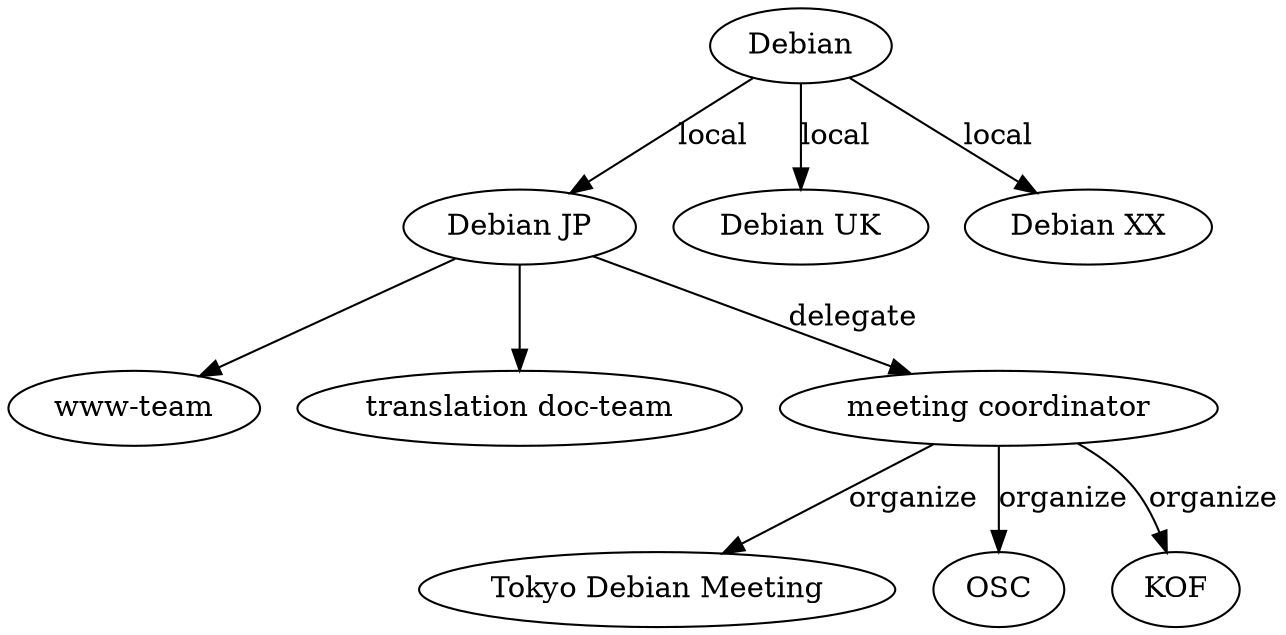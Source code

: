 //dot -T ps < debianstructure.dot > debianstructure.eps
digraph structure {
"Debian" -> "Debian JP" [label="local"];
"Debian" -> "Debian UK" [label="local"];
"Debian" -> "Debian XX" [label="local"];
"Debian JP" -> "www-team" [label=""];
"Debian JP" -> "translation doc-team" [label=""];
"Debian JP" -> "meeting coordinator" [label="delegate"];
"meeting coordinator" -> "Tokyo Debian Meeting" [label="organize"];
"meeting coordinator" -> "OSC" [label="organize"];
"meeting coordinator" -> "KOF" [label="organize"];
}
